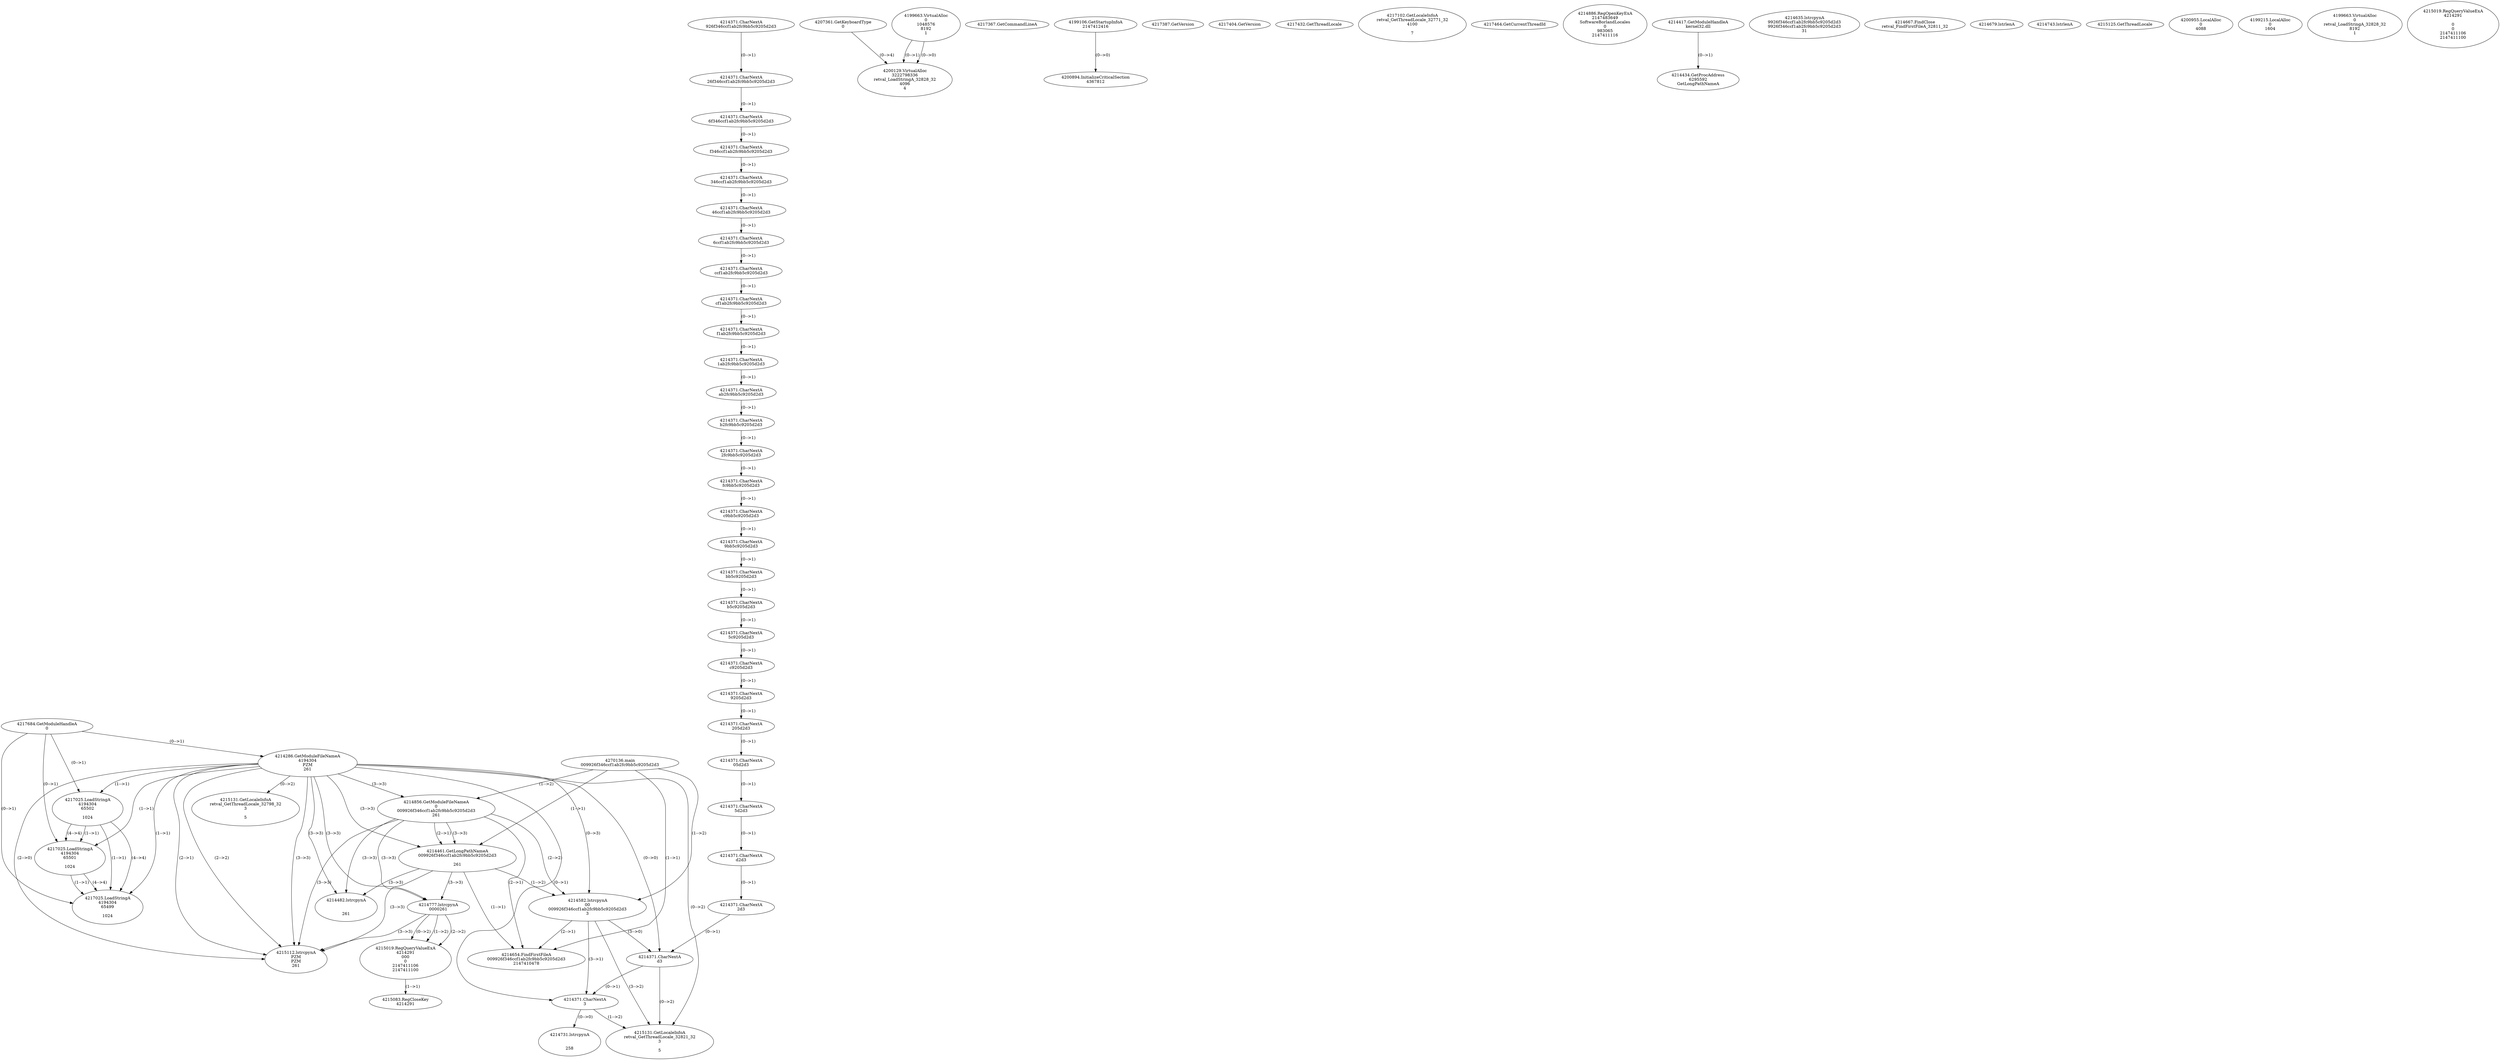 // Global SCDG with merge call
digraph {
	0 [label="4270136.main
009926f346ccf1ab2fc9bb5c9205d2d3"]
	1 [label="4217684.GetModuleHandleA
0"]
	2 [label="4207361.GetKeyboardType
0"]
	3 [label="4217367.GetCommandLineA
"]
	4 [label="4199106.GetStartupInfoA
2147412416"]
	5 [label="4217387.GetVersion
"]
	6 [label="4217404.GetVersion
"]
	7 [label="4217432.GetThreadLocale
"]
	8 [label="4217102.GetLocaleInfoA
retval_GetThreadLocale_32771_32
4100

7"]
	9 [label="4217464.GetCurrentThreadId
"]
	10 [label="4214286.GetModuleFileNameA
4194304
PZM
261"]
	1 -> 10 [label="(0-->1)"]
	11 [label="4214856.GetModuleFileNameA
0
009926f346ccf1ab2fc9bb5c9205d2d3
261"]
	0 -> 11 [label="(1-->2)"]
	10 -> 11 [label="(3-->3)"]
	12 [label="4214886.RegOpenKeyExA
2147483649
Software\Borland\Locales
0
983065
2147411116"]
	13 [label="4214417.GetModuleHandleA
kernel32.dll"]
	14 [label="4214434.GetProcAddress
6295592
GetLongPathNameA"]
	13 -> 14 [label="(0-->1)"]
	15 [label="4214461.GetLongPathNameA
009926f346ccf1ab2fc9bb5c9205d2d3

261"]
	0 -> 15 [label="(1-->1)"]
	11 -> 15 [label="(2-->1)"]
	10 -> 15 [label="(3-->3)"]
	11 -> 15 [label="(3-->3)"]
	16 [label="4214582.lstrcpynA
00
009926f346ccf1ab2fc9bb5c9205d2d3
3"]
	0 -> 16 [label="(1-->2)"]
	11 -> 16 [label="(2-->2)"]
	15 -> 16 [label="(1-->2)"]
	10 -> 16 [label="(0-->3)"]
	17 [label="4214371.CharNextA
926f346ccf1ab2fc9bb5c9205d2d3"]
	18 [label="4214371.CharNextA
26f346ccf1ab2fc9bb5c9205d2d3"]
	17 -> 18 [label="(0-->1)"]
	19 [label="4214371.CharNextA
6f346ccf1ab2fc9bb5c9205d2d3"]
	18 -> 19 [label="(0-->1)"]
	20 [label="4214371.CharNextA
f346ccf1ab2fc9bb5c9205d2d3"]
	19 -> 20 [label="(0-->1)"]
	21 [label="4214371.CharNextA
346ccf1ab2fc9bb5c9205d2d3"]
	20 -> 21 [label="(0-->1)"]
	22 [label="4214371.CharNextA
46ccf1ab2fc9bb5c9205d2d3"]
	21 -> 22 [label="(0-->1)"]
	23 [label="4214371.CharNextA
6ccf1ab2fc9bb5c9205d2d3"]
	22 -> 23 [label="(0-->1)"]
	24 [label="4214371.CharNextA
ccf1ab2fc9bb5c9205d2d3"]
	23 -> 24 [label="(0-->1)"]
	25 [label="4214371.CharNextA
cf1ab2fc9bb5c9205d2d3"]
	24 -> 25 [label="(0-->1)"]
	26 [label="4214371.CharNextA
f1ab2fc9bb5c9205d2d3"]
	25 -> 26 [label="(0-->1)"]
	27 [label="4214371.CharNextA
1ab2fc9bb5c9205d2d3"]
	26 -> 27 [label="(0-->1)"]
	28 [label="4214371.CharNextA
ab2fc9bb5c9205d2d3"]
	27 -> 28 [label="(0-->1)"]
	29 [label="4214371.CharNextA
b2fc9bb5c9205d2d3"]
	28 -> 29 [label="(0-->1)"]
	30 [label="4214371.CharNextA
2fc9bb5c9205d2d3"]
	29 -> 30 [label="(0-->1)"]
	31 [label="4214371.CharNextA
fc9bb5c9205d2d3"]
	30 -> 31 [label="(0-->1)"]
	32 [label="4214371.CharNextA
c9bb5c9205d2d3"]
	31 -> 32 [label="(0-->1)"]
	33 [label="4214371.CharNextA
9bb5c9205d2d3"]
	32 -> 33 [label="(0-->1)"]
	34 [label="4214371.CharNextA
bb5c9205d2d3"]
	33 -> 34 [label="(0-->1)"]
	35 [label="4214371.CharNextA
b5c9205d2d3"]
	34 -> 35 [label="(0-->1)"]
	36 [label="4214371.CharNextA
5c9205d2d3"]
	35 -> 36 [label="(0-->1)"]
	37 [label="4214371.CharNextA
c9205d2d3"]
	36 -> 37 [label="(0-->1)"]
	38 [label="4214371.CharNextA
9205d2d3"]
	37 -> 38 [label="(0-->1)"]
	39 [label="4214371.CharNextA
205d2d3"]
	38 -> 39 [label="(0-->1)"]
	40 [label="4214371.CharNextA
05d2d3"]
	39 -> 40 [label="(0-->1)"]
	41 [label="4214371.CharNextA
5d2d3"]
	40 -> 41 [label="(0-->1)"]
	42 [label="4214371.CharNextA
d2d3"]
	41 -> 42 [label="(0-->1)"]
	43 [label="4214371.CharNextA
2d3"]
	42 -> 43 [label="(0-->1)"]
	44 [label="4214371.CharNextA
d3"]
	43 -> 44 [label="(0-->1)"]
	10 -> 44 [label="(0-->0)"]
	16 -> 44 [label="(3-->0)"]
	45 [label="4214371.CharNextA
3"]
	10 -> 45 [label="(0-->1)"]
	16 -> 45 [label="(3-->1)"]
	44 -> 45 [label="(0-->1)"]
	46 [label="4214635.lstrcpynA
9926f346ccf1ab2fc9bb5c9205d2d3
9926f346ccf1ab2fc9bb5c9205d2d3
31"]
	47 [label="4214654.FindFirstFileA
009926f346ccf1ab2fc9bb5c9205d2d3
2147410478"]
	0 -> 47 [label="(1-->1)"]
	11 -> 47 [label="(2-->1)"]
	15 -> 47 [label="(1-->1)"]
	16 -> 47 [label="(2-->1)"]
	48 [label="4214667.FindClose
retval_FindFirstFileA_32811_32"]
	49 [label="4214679.lstrlenA
"]
	50 [label="4214731.lstrcpynA


258"]
	45 -> 50 [label="(0-->0)"]
	51 [label="4214743.lstrlenA
"]
	52 [label="4214777.lstrcpynA
00\
00\
261"]
	10 -> 52 [label="(3-->3)"]
	11 -> 52 [label="(3-->3)"]
	15 -> 52 [label="(3-->3)"]
	53 [label="4215019.RegQueryValueExA
4214291
00\
0
0
2147411106
2147411100"]
	52 -> 53 [label="(1-->2)"]
	52 -> 53 [label="(2-->2)"]
	52 -> 53 [label="(0-->2)"]
	54 [label="4215083.RegCloseKey
4214291"]
	53 -> 54 [label="(1-->1)"]
	55 [label="4215112.lstrcpynA
PZM
PZM
261"]
	10 -> 55 [label="(2-->1)"]
	10 -> 55 [label="(2-->2)"]
	10 -> 55 [label="(3-->3)"]
	11 -> 55 [label="(3-->3)"]
	15 -> 55 [label="(3-->3)"]
	52 -> 55 [label="(3-->3)"]
	10 -> 55 [label="(2-->0)"]
	56 [label="4215125.GetThreadLocale
"]
	57 [label="4215131.GetLocaleInfoA
retval_GetThreadLocale_32821_32
3

5"]
	10 -> 57 [label="(0-->2)"]
	16 -> 57 [label="(3-->2)"]
	44 -> 57 [label="(0-->2)"]
	45 -> 57 [label="(1-->2)"]
	58 [label="4217025.LoadStringA
4194304
65502

1024"]
	1 -> 58 [label="(0-->1)"]
	10 -> 58 [label="(1-->1)"]
	59 [label="4217025.LoadStringA
4194304
65501

1024"]
	1 -> 59 [label="(0-->1)"]
	10 -> 59 [label="(1-->1)"]
	58 -> 59 [label="(1-->1)"]
	58 -> 59 [label="(4-->4)"]
	60 [label="4217025.LoadStringA
4194304
65499

1024"]
	1 -> 60 [label="(0-->1)"]
	10 -> 60 [label="(1-->1)"]
	58 -> 60 [label="(1-->1)"]
	59 -> 60 [label="(1-->1)"]
	58 -> 60 [label="(4-->4)"]
	59 -> 60 [label="(4-->4)"]
	61 [label="4200894.InitializeCriticalSection
4367812"]
	4 -> 61 [label="(0-->0)"]
	62 [label="4200955.LocalAlloc
0
4088"]
	63 [label="4199663.VirtualAlloc
0
1048576
8192
1"]
	64 [label="4199215.LocalAlloc
0
1604"]
	65 [label="4200129.VirtualAlloc
3222798336
retval_LoadStringA_32828_32
4096
4"]
	63 -> 65 [label="(0-->1)"]
	2 -> 65 [label="(0-->4)"]
	63 -> 65 [label="(0-->0)"]
	66 [label="4199663.VirtualAlloc
0
retval_LoadStringA_32828_32
8192
1"]
	67 [label="4214482.lstrcpynA


261"]
	10 -> 67 [label="(3-->3)"]
	11 -> 67 [label="(3-->3)"]
	15 -> 67 [label="(3-->3)"]
	68 [label="4215019.RegQueryValueExA
4214291

0
0
2147411106
2147411100"]
	69 [label="4215131.GetLocaleInfoA
retval_GetThreadLocale_32798_32
3

5"]
	10 -> 69 [label="(0-->2)"]
}
